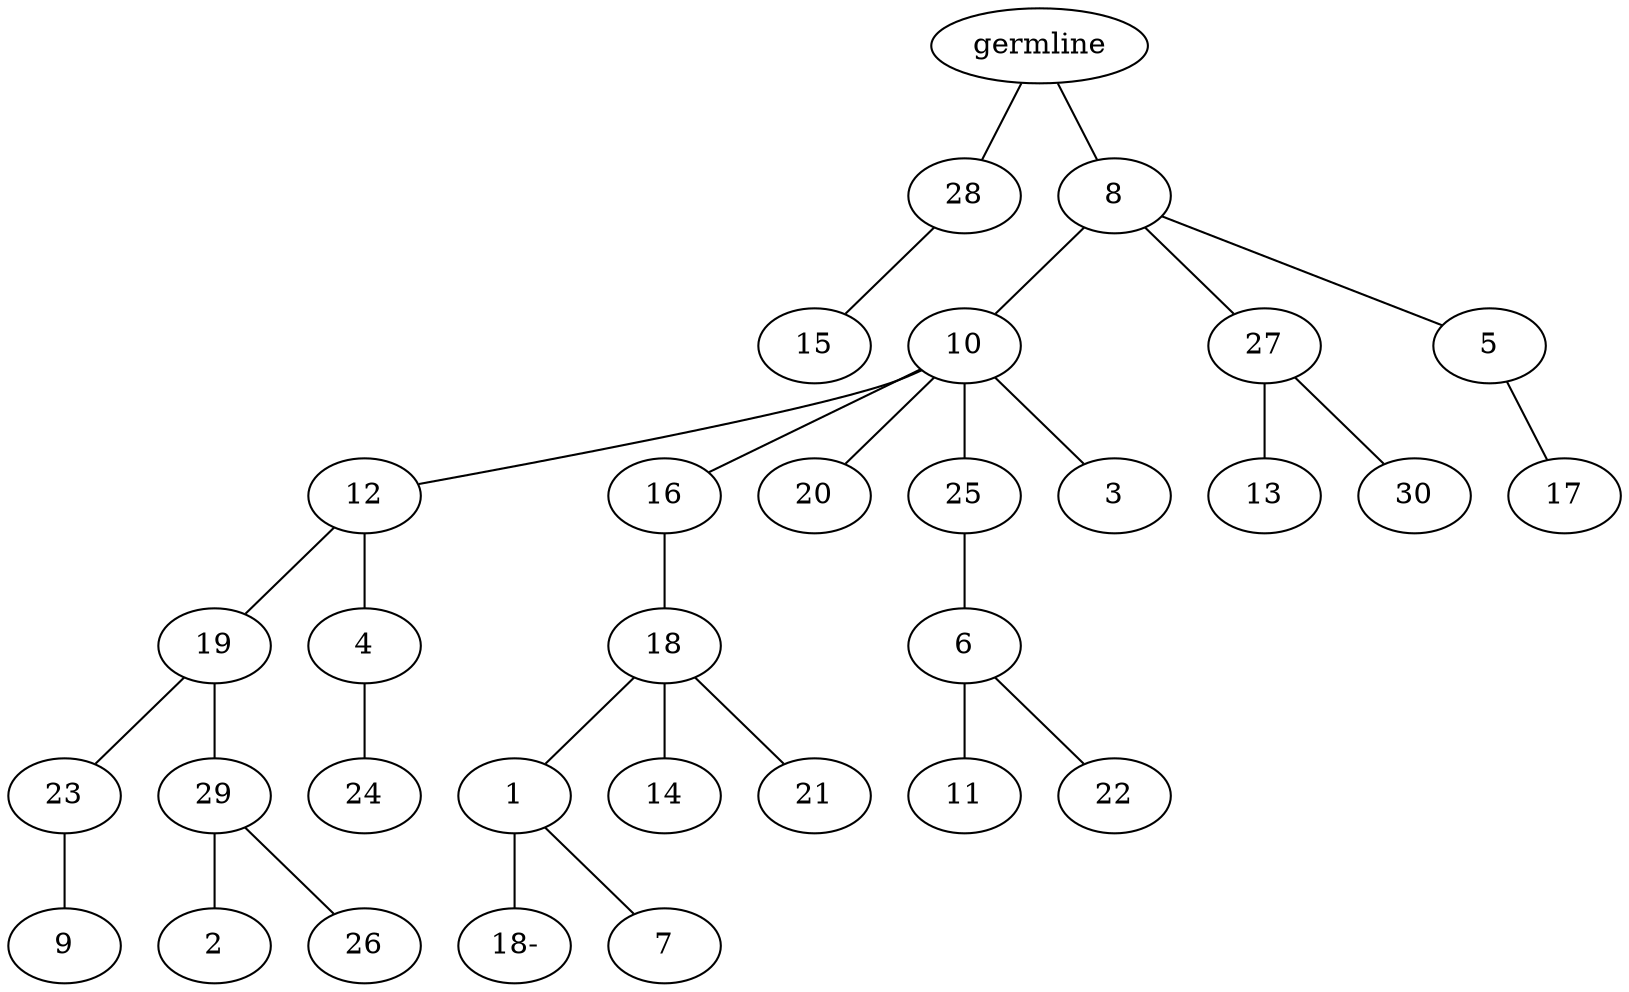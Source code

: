graph tree {
    "140463881113456" [label="germline"];
    "140463882496944" [label="28"];
    "140463882497232" [label="15"];
    "140463882497856" [label="8"];
    "140463882497280" [label="10"];
    "140463882497664" [label="12"];
    "140463882497808" [label="19"];
    "140463882501520" [label="23"];
    "140463892252464" [label="9"];
    "140463882500944" [label="29"];
    "140463882501952" [label="2"];
    "140463882501472" [label="26"];
    "140463882500512" [label="4"];
    "140463882500224" [label="24"];
    "140463882497952" [label="16"];
    "140463882499984" [label="18"];
    "140463882499360" [label="1"];
    "140463882500608" [label="18-"];
    "140463882501424" [label="7"];
    "140463882498688" [label="14"];
    "140463882501328" [label="21"];
    "140463882498304" [label="20"];
    "140463882499840" [label="25"];
    "140463882499312" [label="6"];
    "140463882498784" [label="11"];
    "140463882502000" [label="22"];
    "140463882498352" [label="3"];
    "140463882497472" [label="27"];
    "140463882499024" [label="13"];
    "140463882499696" [label="30"];
    "140463882499792" [label="5"];
    "140463882499120" [label="17"];
    "140463881113456" -- "140463882496944";
    "140463881113456" -- "140463882497856";
    "140463882496944" -- "140463882497232";
    "140463882497856" -- "140463882497280";
    "140463882497856" -- "140463882497472";
    "140463882497856" -- "140463882499792";
    "140463882497280" -- "140463882497664";
    "140463882497280" -- "140463882497952";
    "140463882497280" -- "140463882498304";
    "140463882497280" -- "140463882499840";
    "140463882497280" -- "140463882498352";
    "140463882497664" -- "140463882497808";
    "140463882497664" -- "140463882500512";
    "140463882497808" -- "140463882501520";
    "140463882497808" -- "140463882500944";
    "140463882501520" -- "140463892252464";
    "140463882500944" -- "140463882501952";
    "140463882500944" -- "140463882501472";
    "140463882500512" -- "140463882500224";
    "140463882497952" -- "140463882499984";
    "140463882499984" -- "140463882499360";
    "140463882499984" -- "140463882498688";
    "140463882499984" -- "140463882501328";
    "140463882499360" -- "140463882500608";
    "140463882499360" -- "140463882501424";
    "140463882499840" -- "140463882499312";
    "140463882499312" -- "140463882498784";
    "140463882499312" -- "140463882502000";
    "140463882497472" -- "140463882499024";
    "140463882497472" -- "140463882499696";
    "140463882499792" -- "140463882499120";
}
